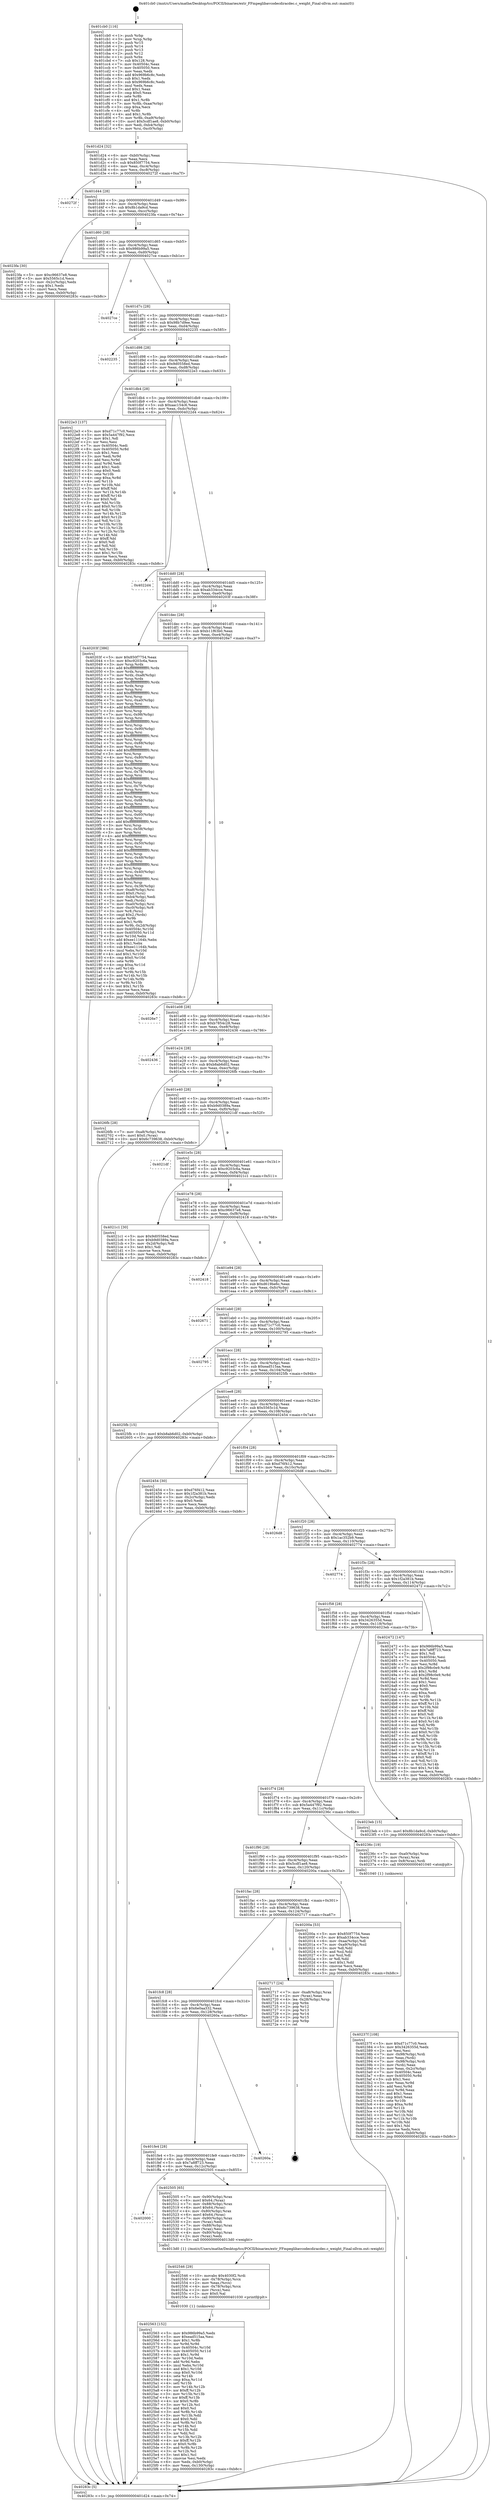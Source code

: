 digraph "0x401cb0" {
  label = "0x401cb0 (/mnt/c/Users/mathe/Desktop/tcc/POCII/binaries/extr_FFmpeglibavcodecdiracdec.c_weight_Final-ollvm.out::main(0))"
  labelloc = "t"
  node[shape=record]

  Entry [label="",width=0.3,height=0.3,shape=circle,fillcolor=black,style=filled]
  "0x401d24" [label="{
     0x401d24 [32]\l
     | [instrs]\l
     &nbsp;&nbsp;0x401d24 \<+6\>: mov -0xb0(%rbp),%eax\l
     &nbsp;&nbsp;0x401d2a \<+2\>: mov %eax,%ecx\l
     &nbsp;&nbsp;0x401d2c \<+6\>: sub $0x850f7754,%ecx\l
     &nbsp;&nbsp;0x401d32 \<+6\>: mov %eax,-0xc4(%rbp)\l
     &nbsp;&nbsp;0x401d38 \<+6\>: mov %ecx,-0xc8(%rbp)\l
     &nbsp;&nbsp;0x401d3e \<+6\>: je 000000000040272f \<main+0xa7f\>\l
  }"]
  "0x40272f" [label="{
     0x40272f\l
  }", style=dashed]
  "0x401d44" [label="{
     0x401d44 [28]\l
     | [instrs]\l
     &nbsp;&nbsp;0x401d44 \<+5\>: jmp 0000000000401d49 \<main+0x99\>\l
     &nbsp;&nbsp;0x401d49 \<+6\>: mov -0xc4(%rbp),%eax\l
     &nbsp;&nbsp;0x401d4f \<+5\>: sub $0x8b1da9cd,%eax\l
     &nbsp;&nbsp;0x401d54 \<+6\>: mov %eax,-0xcc(%rbp)\l
     &nbsp;&nbsp;0x401d5a \<+6\>: je 00000000004023fa \<main+0x74a\>\l
  }"]
  Exit [label="",width=0.3,height=0.3,shape=circle,fillcolor=black,style=filled,peripheries=2]
  "0x4023fa" [label="{
     0x4023fa [30]\l
     | [instrs]\l
     &nbsp;&nbsp;0x4023fa \<+5\>: mov $0xc96637e8,%eax\l
     &nbsp;&nbsp;0x4023ff \<+5\>: mov $0x5565c1d,%ecx\l
     &nbsp;&nbsp;0x402404 \<+3\>: mov -0x2c(%rbp),%edx\l
     &nbsp;&nbsp;0x402407 \<+3\>: cmp $0x1,%edx\l
     &nbsp;&nbsp;0x40240a \<+3\>: cmovl %ecx,%eax\l
     &nbsp;&nbsp;0x40240d \<+6\>: mov %eax,-0xb0(%rbp)\l
     &nbsp;&nbsp;0x402413 \<+5\>: jmp 000000000040283c \<main+0xb8c\>\l
  }"]
  "0x401d60" [label="{
     0x401d60 [28]\l
     | [instrs]\l
     &nbsp;&nbsp;0x401d60 \<+5\>: jmp 0000000000401d65 \<main+0xb5\>\l
     &nbsp;&nbsp;0x401d65 \<+6\>: mov -0xc4(%rbp),%eax\l
     &nbsp;&nbsp;0x401d6b \<+5\>: sub $0x986b99a5,%eax\l
     &nbsp;&nbsp;0x401d70 \<+6\>: mov %eax,-0xd0(%rbp)\l
     &nbsp;&nbsp;0x401d76 \<+6\>: je 00000000004027ce \<main+0xb1e\>\l
  }"]
  "0x402563" [label="{
     0x402563 [152]\l
     | [instrs]\l
     &nbsp;&nbsp;0x402563 \<+5\>: mov $0x986b99a5,%edx\l
     &nbsp;&nbsp;0x402568 \<+5\>: mov $0xead515aa,%esi\l
     &nbsp;&nbsp;0x40256d \<+3\>: mov $0x1,%r8b\l
     &nbsp;&nbsp;0x402570 \<+3\>: xor %r9d,%r9d\l
     &nbsp;&nbsp;0x402573 \<+8\>: mov 0x40504c,%r10d\l
     &nbsp;&nbsp;0x40257b \<+8\>: mov 0x405050,%r11d\l
     &nbsp;&nbsp;0x402583 \<+4\>: sub $0x1,%r9d\l
     &nbsp;&nbsp;0x402587 \<+3\>: mov %r10d,%ebx\l
     &nbsp;&nbsp;0x40258a \<+3\>: add %r9d,%ebx\l
     &nbsp;&nbsp;0x40258d \<+4\>: imul %ebx,%r10d\l
     &nbsp;&nbsp;0x402591 \<+4\>: and $0x1,%r10d\l
     &nbsp;&nbsp;0x402595 \<+4\>: cmp $0x0,%r10d\l
     &nbsp;&nbsp;0x402599 \<+4\>: sete %r14b\l
     &nbsp;&nbsp;0x40259d \<+4\>: cmp $0xa,%r11d\l
     &nbsp;&nbsp;0x4025a1 \<+4\>: setl %r15b\l
     &nbsp;&nbsp;0x4025a5 \<+3\>: mov %r14b,%r12b\l
     &nbsp;&nbsp;0x4025a8 \<+4\>: xor $0xff,%r12b\l
     &nbsp;&nbsp;0x4025ac \<+3\>: mov %r15b,%r13b\l
     &nbsp;&nbsp;0x4025af \<+4\>: xor $0xff,%r13b\l
     &nbsp;&nbsp;0x4025b3 \<+4\>: xor $0x0,%r8b\l
     &nbsp;&nbsp;0x4025b7 \<+3\>: mov %r12b,%cl\l
     &nbsp;&nbsp;0x4025ba \<+3\>: and $0x0,%cl\l
     &nbsp;&nbsp;0x4025bd \<+3\>: and %r8b,%r14b\l
     &nbsp;&nbsp;0x4025c0 \<+3\>: mov %r13b,%dil\l
     &nbsp;&nbsp;0x4025c3 \<+4\>: and $0x0,%dil\l
     &nbsp;&nbsp;0x4025c7 \<+3\>: and %r8b,%r15b\l
     &nbsp;&nbsp;0x4025ca \<+3\>: or %r14b,%cl\l
     &nbsp;&nbsp;0x4025cd \<+3\>: or %r15b,%dil\l
     &nbsp;&nbsp;0x4025d0 \<+3\>: xor %dil,%cl\l
     &nbsp;&nbsp;0x4025d3 \<+3\>: or %r13b,%r12b\l
     &nbsp;&nbsp;0x4025d6 \<+4\>: xor $0xff,%r12b\l
     &nbsp;&nbsp;0x4025da \<+4\>: or $0x0,%r8b\l
     &nbsp;&nbsp;0x4025de \<+3\>: and %r8b,%r12b\l
     &nbsp;&nbsp;0x4025e1 \<+3\>: or %r12b,%cl\l
     &nbsp;&nbsp;0x4025e4 \<+3\>: test $0x1,%cl\l
     &nbsp;&nbsp;0x4025e7 \<+3\>: cmovne %esi,%edx\l
     &nbsp;&nbsp;0x4025ea \<+6\>: mov %edx,-0xb0(%rbp)\l
     &nbsp;&nbsp;0x4025f0 \<+6\>: mov %eax,-0x130(%rbp)\l
     &nbsp;&nbsp;0x4025f6 \<+5\>: jmp 000000000040283c \<main+0xb8c\>\l
  }"]
  "0x4027ce" [label="{
     0x4027ce\l
  }", style=dashed]
  "0x401d7c" [label="{
     0x401d7c [28]\l
     | [instrs]\l
     &nbsp;&nbsp;0x401d7c \<+5\>: jmp 0000000000401d81 \<main+0xd1\>\l
     &nbsp;&nbsp;0x401d81 \<+6\>: mov -0xc4(%rbp),%eax\l
     &nbsp;&nbsp;0x401d87 \<+5\>: sub $0x98b7d9ee,%eax\l
     &nbsp;&nbsp;0x401d8c \<+6\>: mov %eax,-0xd4(%rbp)\l
     &nbsp;&nbsp;0x401d92 \<+6\>: je 0000000000402235 \<main+0x585\>\l
  }"]
  "0x402546" [label="{
     0x402546 [29]\l
     | [instrs]\l
     &nbsp;&nbsp;0x402546 \<+10\>: movabs $0x4030f2,%rdi\l
     &nbsp;&nbsp;0x402550 \<+4\>: mov -0x78(%rbp),%rcx\l
     &nbsp;&nbsp;0x402554 \<+2\>: mov %eax,(%rcx)\l
     &nbsp;&nbsp;0x402556 \<+4\>: mov -0x78(%rbp),%rcx\l
     &nbsp;&nbsp;0x40255a \<+2\>: mov (%rcx),%esi\l
     &nbsp;&nbsp;0x40255c \<+2\>: mov $0x0,%al\l
     &nbsp;&nbsp;0x40255e \<+5\>: call 0000000000401030 \<printf@plt\>\l
     | [calls]\l
     &nbsp;&nbsp;0x401030 \{1\} (unknown)\l
  }"]
  "0x402235" [label="{
     0x402235\l
  }", style=dashed]
  "0x401d98" [label="{
     0x401d98 [28]\l
     | [instrs]\l
     &nbsp;&nbsp;0x401d98 \<+5\>: jmp 0000000000401d9d \<main+0xed\>\l
     &nbsp;&nbsp;0x401d9d \<+6\>: mov -0xc4(%rbp),%eax\l
     &nbsp;&nbsp;0x401da3 \<+5\>: sub $0x9d0558ed,%eax\l
     &nbsp;&nbsp;0x401da8 \<+6\>: mov %eax,-0xd8(%rbp)\l
     &nbsp;&nbsp;0x401dae \<+6\>: je 00000000004022e3 \<main+0x633\>\l
  }"]
  "0x402000" [label="{
     0x402000\l
  }", style=dashed]
  "0x4022e3" [label="{
     0x4022e3 [137]\l
     | [instrs]\l
     &nbsp;&nbsp;0x4022e3 \<+5\>: mov $0xd71c77c0,%eax\l
     &nbsp;&nbsp;0x4022e8 \<+5\>: mov $0x5a447f92,%ecx\l
     &nbsp;&nbsp;0x4022ed \<+2\>: mov $0x1,%dl\l
     &nbsp;&nbsp;0x4022ef \<+2\>: xor %esi,%esi\l
     &nbsp;&nbsp;0x4022f1 \<+7\>: mov 0x40504c,%edi\l
     &nbsp;&nbsp;0x4022f8 \<+8\>: mov 0x405050,%r8d\l
     &nbsp;&nbsp;0x402300 \<+3\>: sub $0x1,%esi\l
     &nbsp;&nbsp;0x402303 \<+3\>: mov %edi,%r9d\l
     &nbsp;&nbsp;0x402306 \<+3\>: add %esi,%r9d\l
     &nbsp;&nbsp;0x402309 \<+4\>: imul %r9d,%edi\l
     &nbsp;&nbsp;0x40230d \<+3\>: and $0x1,%edi\l
     &nbsp;&nbsp;0x402310 \<+3\>: cmp $0x0,%edi\l
     &nbsp;&nbsp;0x402313 \<+4\>: sete %r10b\l
     &nbsp;&nbsp;0x402317 \<+4\>: cmp $0xa,%r8d\l
     &nbsp;&nbsp;0x40231b \<+4\>: setl %r11b\l
     &nbsp;&nbsp;0x40231f \<+3\>: mov %r10b,%bl\l
     &nbsp;&nbsp;0x402322 \<+3\>: xor $0xff,%bl\l
     &nbsp;&nbsp;0x402325 \<+3\>: mov %r11b,%r14b\l
     &nbsp;&nbsp;0x402328 \<+4\>: xor $0xff,%r14b\l
     &nbsp;&nbsp;0x40232c \<+3\>: xor $0x0,%dl\l
     &nbsp;&nbsp;0x40232f \<+3\>: mov %bl,%r15b\l
     &nbsp;&nbsp;0x402332 \<+4\>: and $0x0,%r15b\l
     &nbsp;&nbsp;0x402336 \<+3\>: and %dl,%r10b\l
     &nbsp;&nbsp;0x402339 \<+3\>: mov %r14b,%r12b\l
     &nbsp;&nbsp;0x40233c \<+4\>: and $0x0,%r12b\l
     &nbsp;&nbsp;0x402340 \<+3\>: and %dl,%r11b\l
     &nbsp;&nbsp;0x402343 \<+3\>: or %r10b,%r15b\l
     &nbsp;&nbsp;0x402346 \<+3\>: or %r11b,%r12b\l
     &nbsp;&nbsp;0x402349 \<+3\>: xor %r12b,%r15b\l
     &nbsp;&nbsp;0x40234c \<+3\>: or %r14b,%bl\l
     &nbsp;&nbsp;0x40234f \<+3\>: xor $0xff,%bl\l
     &nbsp;&nbsp;0x402352 \<+3\>: or $0x0,%dl\l
     &nbsp;&nbsp;0x402355 \<+2\>: and %dl,%bl\l
     &nbsp;&nbsp;0x402357 \<+3\>: or %bl,%r15b\l
     &nbsp;&nbsp;0x40235a \<+4\>: test $0x1,%r15b\l
     &nbsp;&nbsp;0x40235e \<+3\>: cmovne %ecx,%eax\l
     &nbsp;&nbsp;0x402361 \<+6\>: mov %eax,-0xb0(%rbp)\l
     &nbsp;&nbsp;0x402367 \<+5\>: jmp 000000000040283c \<main+0xb8c\>\l
  }"]
  "0x401db4" [label="{
     0x401db4 [28]\l
     | [instrs]\l
     &nbsp;&nbsp;0x401db4 \<+5\>: jmp 0000000000401db9 \<main+0x109\>\l
     &nbsp;&nbsp;0x401db9 \<+6\>: mov -0xc4(%rbp),%eax\l
     &nbsp;&nbsp;0x401dbf \<+5\>: sub $0xaac154c6,%eax\l
     &nbsp;&nbsp;0x401dc4 \<+6\>: mov %eax,-0xdc(%rbp)\l
     &nbsp;&nbsp;0x401dca \<+6\>: je 00000000004022d4 \<main+0x624\>\l
  }"]
  "0x402505" [label="{
     0x402505 [65]\l
     | [instrs]\l
     &nbsp;&nbsp;0x402505 \<+7\>: mov -0x90(%rbp),%rax\l
     &nbsp;&nbsp;0x40250c \<+6\>: movl $0x64,(%rax)\l
     &nbsp;&nbsp;0x402512 \<+7\>: mov -0x88(%rbp),%rax\l
     &nbsp;&nbsp;0x402519 \<+6\>: movl $0x64,(%rax)\l
     &nbsp;&nbsp;0x40251f \<+4\>: mov -0x80(%rbp),%rax\l
     &nbsp;&nbsp;0x402523 \<+6\>: movl $0x64,(%rax)\l
     &nbsp;&nbsp;0x402529 \<+7\>: mov -0x90(%rbp),%rax\l
     &nbsp;&nbsp;0x402530 \<+2\>: mov (%rax),%edi\l
     &nbsp;&nbsp;0x402532 \<+7\>: mov -0x88(%rbp),%rax\l
     &nbsp;&nbsp;0x402539 \<+2\>: mov (%rax),%esi\l
     &nbsp;&nbsp;0x40253b \<+4\>: mov -0x80(%rbp),%rax\l
     &nbsp;&nbsp;0x40253f \<+2\>: mov (%rax),%edx\l
     &nbsp;&nbsp;0x402541 \<+5\>: call 00000000004013d0 \<weight\>\l
     | [calls]\l
     &nbsp;&nbsp;0x4013d0 \{1\} (/mnt/c/Users/mathe/Desktop/tcc/POCII/binaries/extr_FFmpeglibavcodecdiracdec.c_weight_Final-ollvm.out::weight)\l
  }"]
  "0x4022d4" [label="{
     0x4022d4\l
  }", style=dashed]
  "0x401dd0" [label="{
     0x401dd0 [28]\l
     | [instrs]\l
     &nbsp;&nbsp;0x401dd0 \<+5\>: jmp 0000000000401dd5 \<main+0x125\>\l
     &nbsp;&nbsp;0x401dd5 \<+6\>: mov -0xc4(%rbp),%eax\l
     &nbsp;&nbsp;0x401ddb \<+5\>: sub $0xab334cce,%eax\l
     &nbsp;&nbsp;0x401de0 \<+6\>: mov %eax,-0xe0(%rbp)\l
     &nbsp;&nbsp;0x401de6 \<+6\>: je 000000000040203f \<main+0x38f\>\l
  }"]
  "0x401fe4" [label="{
     0x401fe4 [28]\l
     | [instrs]\l
     &nbsp;&nbsp;0x401fe4 \<+5\>: jmp 0000000000401fe9 \<main+0x339\>\l
     &nbsp;&nbsp;0x401fe9 \<+6\>: mov -0xc4(%rbp),%eax\l
     &nbsp;&nbsp;0x401fef \<+5\>: sub $0x7a8ff723,%eax\l
     &nbsp;&nbsp;0x401ff4 \<+6\>: mov %eax,-0x12c(%rbp)\l
     &nbsp;&nbsp;0x401ffa \<+6\>: je 0000000000402505 \<main+0x855\>\l
  }"]
  "0x40203f" [label="{
     0x40203f [386]\l
     | [instrs]\l
     &nbsp;&nbsp;0x40203f \<+5\>: mov $0x850f7754,%eax\l
     &nbsp;&nbsp;0x402044 \<+5\>: mov $0xc9203c6a,%ecx\l
     &nbsp;&nbsp;0x402049 \<+3\>: mov %rsp,%rdx\l
     &nbsp;&nbsp;0x40204c \<+4\>: add $0xfffffffffffffff0,%rdx\l
     &nbsp;&nbsp;0x402050 \<+3\>: mov %rdx,%rsp\l
     &nbsp;&nbsp;0x402053 \<+7\>: mov %rdx,-0xa8(%rbp)\l
     &nbsp;&nbsp;0x40205a \<+3\>: mov %rsp,%rdx\l
     &nbsp;&nbsp;0x40205d \<+4\>: add $0xfffffffffffffff0,%rdx\l
     &nbsp;&nbsp;0x402061 \<+3\>: mov %rdx,%rsp\l
     &nbsp;&nbsp;0x402064 \<+3\>: mov %rsp,%rsi\l
     &nbsp;&nbsp;0x402067 \<+4\>: add $0xfffffffffffffff0,%rsi\l
     &nbsp;&nbsp;0x40206b \<+3\>: mov %rsi,%rsp\l
     &nbsp;&nbsp;0x40206e \<+7\>: mov %rsi,-0xa0(%rbp)\l
     &nbsp;&nbsp;0x402075 \<+3\>: mov %rsp,%rsi\l
     &nbsp;&nbsp;0x402078 \<+4\>: add $0xfffffffffffffff0,%rsi\l
     &nbsp;&nbsp;0x40207c \<+3\>: mov %rsi,%rsp\l
     &nbsp;&nbsp;0x40207f \<+7\>: mov %rsi,-0x98(%rbp)\l
     &nbsp;&nbsp;0x402086 \<+3\>: mov %rsp,%rsi\l
     &nbsp;&nbsp;0x402089 \<+4\>: add $0xfffffffffffffff0,%rsi\l
     &nbsp;&nbsp;0x40208d \<+3\>: mov %rsi,%rsp\l
     &nbsp;&nbsp;0x402090 \<+7\>: mov %rsi,-0x90(%rbp)\l
     &nbsp;&nbsp;0x402097 \<+3\>: mov %rsp,%rsi\l
     &nbsp;&nbsp;0x40209a \<+4\>: add $0xfffffffffffffff0,%rsi\l
     &nbsp;&nbsp;0x40209e \<+3\>: mov %rsi,%rsp\l
     &nbsp;&nbsp;0x4020a1 \<+7\>: mov %rsi,-0x88(%rbp)\l
     &nbsp;&nbsp;0x4020a8 \<+3\>: mov %rsp,%rsi\l
     &nbsp;&nbsp;0x4020ab \<+4\>: add $0xfffffffffffffff0,%rsi\l
     &nbsp;&nbsp;0x4020af \<+3\>: mov %rsi,%rsp\l
     &nbsp;&nbsp;0x4020b2 \<+4\>: mov %rsi,-0x80(%rbp)\l
     &nbsp;&nbsp;0x4020b6 \<+3\>: mov %rsp,%rsi\l
     &nbsp;&nbsp;0x4020b9 \<+4\>: add $0xfffffffffffffff0,%rsi\l
     &nbsp;&nbsp;0x4020bd \<+3\>: mov %rsi,%rsp\l
     &nbsp;&nbsp;0x4020c0 \<+4\>: mov %rsi,-0x78(%rbp)\l
     &nbsp;&nbsp;0x4020c4 \<+3\>: mov %rsp,%rsi\l
     &nbsp;&nbsp;0x4020c7 \<+4\>: add $0xfffffffffffffff0,%rsi\l
     &nbsp;&nbsp;0x4020cb \<+3\>: mov %rsi,%rsp\l
     &nbsp;&nbsp;0x4020ce \<+4\>: mov %rsi,-0x70(%rbp)\l
     &nbsp;&nbsp;0x4020d2 \<+3\>: mov %rsp,%rsi\l
     &nbsp;&nbsp;0x4020d5 \<+4\>: add $0xfffffffffffffff0,%rsi\l
     &nbsp;&nbsp;0x4020d9 \<+3\>: mov %rsi,%rsp\l
     &nbsp;&nbsp;0x4020dc \<+4\>: mov %rsi,-0x68(%rbp)\l
     &nbsp;&nbsp;0x4020e0 \<+3\>: mov %rsp,%rsi\l
     &nbsp;&nbsp;0x4020e3 \<+4\>: add $0xfffffffffffffff0,%rsi\l
     &nbsp;&nbsp;0x4020e7 \<+3\>: mov %rsi,%rsp\l
     &nbsp;&nbsp;0x4020ea \<+4\>: mov %rsi,-0x60(%rbp)\l
     &nbsp;&nbsp;0x4020ee \<+3\>: mov %rsp,%rsi\l
     &nbsp;&nbsp;0x4020f1 \<+4\>: add $0xfffffffffffffff0,%rsi\l
     &nbsp;&nbsp;0x4020f5 \<+3\>: mov %rsi,%rsp\l
     &nbsp;&nbsp;0x4020f8 \<+4\>: mov %rsi,-0x58(%rbp)\l
     &nbsp;&nbsp;0x4020fc \<+3\>: mov %rsp,%rsi\l
     &nbsp;&nbsp;0x4020ff \<+4\>: add $0xfffffffffffffff0,%rsi\l
     &nbsp;&nbsp;0x402103 \<+3\>: mov %rsi,%rsp\l
     &nbsp;&nbsp;0x402106 \<+4\>: mov %rsi,-0x50(%rbp)\l
     &nbsp;&nbsp;0x40210a \<+3\>: mov %rsp,%rsi\l
     &nbsp;&nbsp;0x40210d \<+4\>: add $0xfffffffffffffff0,%rsi\l
     &nbsp;&nbsp;0x402111 \<+3\>: mov %rsi,%rsp\l
     &nbsp;&nbsp;0x402114 \<+4\>: mov %rsi,-0x48(%rbp)\l
     &nbsp;&nbsp;0x402118 \<+3\>: mov %rsp,%rsi\l
     &nbsp;&nbsp;0x40211b \<+4\>: add $0xfffffffffffffff0,%rsi\l
     &nbsp;&nbsp;0x40211f \<+3\>: mov %rsi,%rsp\l
     &nbsp;&nbsp;0x402122 \<+4\>: mov %rsi,-0x40(%rbp)\l
     &nbsp;&nbsp;0x402126 \<+3\>: mov %rsp,%rsi\l
     &nbsp;&nbsp;0x402129 \<+4\>: add $0xfffffffffffffff0,%rsi\l
     &nbsp;&nbsp;0x40212d \<+3\>: mov %rsi,%rsp\l
     &nbsp;&nbsp;0x402130 \<+4\>: mov %rsi,-0x38(%rbp)\l
     &nbsp;&nbsp;0x402134 \<+7\>: mov -0xa8(%rbp),%rsi\l
     &nbsp;&nbsp;0x40213b \<+6\>: movl $0x0,(%rsi)\l
     &nbsp;&nbsp;0x402141 \<+6\>: mov -0xb4(%rbp),%edi\l
     &nbsp;&nbsp;0x402147 \<+2\>: mov %edi,(%rdx)\l
     &nbsp;&nbsp;0x402149 \<+7\>: mov -0xa0(%rbp),%rsi\l
     &nbsp;&nbsp;0x402150 \<+7\>: mov -0xc0(%rbp),%r8\l
     &nbsp;&nbsp;0x402157 \<+3\>: mov %r8,(%rsi)\l
     &nbsp;&nbsp;0x40215a \<+3\>: cmpl $0x2,(%rdx)\l
     &nbsp;&nbsp;0x40215d \<+4\>: setne %r9b\l
     &nbsp;&nbsp;0x402161 \<+4\>: and $0x1,%r9b\l
     &nbsp;&nbsp;0x402165 \<+4\>: mov %r9b,-0x2d(%rbp)\l
     &nbsp;&nbsp;0x402169 \<+8\>: mov 0x40504c,%r10d\l
     &nbsp;&nbsp;0x402171 \<+8\>: mov 0x405050,%r11d\l
     &nbsp;&nbsp;0x402179 \<+3\>: mov %r10d,%ebx\l
     &nbsp;&nbsp;0x40217c \<+6\>: add $0xee11164b,%ebx\l
     &nbsp;&nbsp;0x402182 \<+3\>: sub $0x1,%ebx\l
     &nbsp;&nbsp;0x402185 \<+6\>: sub $0xee11164b,%ebx\l
     &nbsp;&nbsp;0x40218b \<+4\>: imul %ebx,%r10d\l
     &nbsp;&nbsp;0x40218f \<+4\>: and $0x1,%r10d\l
     &nbsp;&nbsp;0x402193 \<+4\>: cmp $0x0,%r10d\l
     &nbsp;&nbsp;0x402197 \<+4\>: sete %r9b\l
     &nbsp;&nbsp;0x40219b \<+4\>: cmp $0xa,%r11d\l
     &nbsp;&nbsp;0x40219f \<+4\>: setl %r14b\l
     &nbsp;&nbsp;0x4021a3 \<+3\>: mov %r9b,%r15b\l
     &nbsp;&nbsp;0x4021a6 \<+3\>: and %r14b,%r15b\l
     &nbsp;&nbsp;0x4021a9 \<+3\>: xor %r14b,%r9b\l
     &nbsp;&nbsp;0x4021ac \<+3\>: or %r9b,%r15b\l
     &nbsp;&nbsp;0x4021af \<+4\>: test $0x1,%r15b\l
     &nbsp;&nbsp;0x4021b3 \<+3\>: cmovne %ecx,%eax\l
     &nbsp;&nbsp;0x4021b6 \<+6\>: mov %eax,-0xb0(%rbp)\l
     &nbsp;&nbsp;0x4021bc \<+5\>: jmp 000000000040283c \<main+0xb8c\>\l
  }"]
  "0x401dec" [label="{
     0x401dec [28]\l
     | [instrs]\l
     &nbsp;&nbsp;0x401dec \<+5\>: jmp 0000000000401df1 \<main+0x141\>\l
     &nbsp;&nbsp;0x401df1 \<+6\>: mov -0xc4(%rbp),%eax\l
     &nbsp;&nbsp;0x401df7 \<+5\>: sub $0xb11f63b0,%eax\l
     &nbsp;&nbsp;0x401dfc \<+6\>: mov %eax,-0xe4(%rbp)\l
     &nbsp;&nbsp;0x401e02 \<+6\>: je 00000000004026e7 \<main+0xa37\>\l
  }"]
  "0x40260a" [label="{
     0x40260a\l
  }", style=dashed]
  "0x4026e7" [label="{
     0x4026e7\l
  }", style=dashed]
  "0x401e08" [label="{
     0x401e08 [28]\l
     | [instrs]\l
     &nbsp;&nbsp;0x401e08 \<+5\>: jmp 0000000000401e0d \<main+0x15d\>\l
     &nbsp;&nbsp;0x401e0d \<+6\>: mov -0xc4(%rbp),%eax\l
     &nbsp;&nbsp;0x401e13 \<+5\>: sub $0xb7854c28,%eax\l
     &nbsp;&nbsp;0x401e18 \<+6\>: mov %eax,-0xe8(%rbp)\l
     &nbsp;&nbsp;0x401e1e \<+6\>: je 0000000000402436 \<main+0x786\>\l
  }"]
  "0x401fc8" [label="{
     0x401fc8 [28]\l
     | [instrs]\l
     &nbsp;&nbsp;0x401fc8 \<+5\>: jmp 0000000000401fcd \<main+0x31d\>\l
     &nbsp;&nbsp;0x401fcd \<+6\>: mov -0xc4(%rbp),%eax\l
     &nbsp;&nbsp;0x401fd3 \<+5\>: sub $0x6e0aa332,%eax\l
     &nbsp;&nbsp;0x401fd8 \<+6\>: mov %eax,-0x128(%rbp)\l
     &nbsp;&nbsp;0x401fde \<+6\>: je 000000000040260a \<main+0x95a\>\l
  }"]
  "0x402436" [label="{
     0x402436\l
  }", style=dashed]
  "0x401e24" [label="{
     0x401e24 [28]\l
     | [instrs]\l
     &nbsp;&nbsp;0x401e24 \<+5\>: jmp 0000000000401e29 \<main+0x179\>\l
     &nbsp;&nbsp;0x401e29 \<+6\>: mov -0xc4(%rbp),%eax\l
     &nbsp;&nbsp;0x401e2f \<+5\>: sub $0xb8ab6d02,%eax\l
     &nbsp;&nbsp;0x401e34 \<+6\>: mov %eax,-0xec(%rbp)\l
     &nbsp;&nbsp;0x401e3a \<+6\>: je 00000000004026fb \<main+0xa4b\>\l
  }"]
  "0x402717" [label="{
     0x402717 [24]\l
     | [instrs]\l
     &nbsp;&nbsp;0x402717 \<+7\>: mov -0xa8(%rbp),%rax\l
     &nbsp;&nbsp;0x40271e \<+2\>: mov (%rax),%eax\l
     &nbsp;&nbsp;0x402720 \<+4\>: lea -0x28(%rbp),%rsp\l
     &nbsp;&nbsp;0x402724 \<+1\>: pop %rbx\l
     &nbsp;&nbsp;0x402725 \<+2\>: pop %r12\l
     &nbsp;&nbsp;0x402727 \<+2\>: pop %r13\l
     &nbsp;&nbsp;0x402729 \<+2\>: pop %r14\l
     &nbsp;&nbsp;0x40272b \<+2\>: pop %r15\l
     &nbsp;&nbsp;0x40272d \<+1\>: pop %rbp\l
     &nbsp;&nbsp;0x40272e \<+1\>: ret\l
  }"]
  "0x4026fb" [label="{
     0x4026fb [28]\l
     | [instrs]\l
     &nbsp;&nbsp;0x4026fb \<+7\>: mov -0xa8(%rbp),%rax\l
     &nbsp;&nbsp;0x402702 \<+6\>: movl $0x0,(%rax)\l
     &nbsp;&nbsp;0x402708 \<+10\>: movl $0x6c739638,-0xb0(%rbp)\l
     &nbsp;&nbsp;0x402712 \<+5\>: jmp 000000000040283c \<main+0xb8c\>\l
  }"]
  "0x401e40" [label="{
     0x401e40 [28]\l
     | [instrs]\l
     &nbsp;&nbsp;0x401e40 \<+5\>: jmp 0000000000401e45 \<main+0x195\>\l
     &nbsp;&nbsp;0x401e45 \<+6\>: mov -0xc4(%rbp),%eax\l
     &nbsp;&nbsp;0x401e4b \<+5\>: sub $0xb9d0389a,%eax\l
     &nbsp;&nbsp;0x401e50 \<+6\>: mov %eax,-0xf0(%rbp)\l
     &nbsp;&nbsp;0x401e56 \<+6\>: je 00000000004021df \<main+0x52f\>\l
  }"]
  "0x40237f" [label="{
     0x40237f [108]\l
     | [instrs]\l
     &nbsp;&nbsp;0x40237f \<+5\>: mov $0xd71c77c0,%ecx\l
     &nbsp;&nbsp;0x402384 \<+5\>: mov $0x3426355d,%edx\l
     &nbsp;&nbsp;0x402389 \<+2\>: xor %esi,%esi\l
     &nbsp;&nbsp;0x40238b \<+7\>: mov -0x98(%rbp),%rdi\l
     &nbsp;&nbsp;0x402392 \<+2\>: mov %eax,(%rdi)\l
     &nbsp;&nbsp;0x402394 \<+7\>: mov -0x98(%rbp),%rdi\l
     &nbsp;&nbsp;0x40239b \<+2\>: mov (%rdi),%eax\l
     &nbsp;&nbsp;0x40239d \<+3\>: mov %eax,-0x2c(%rbp)\l
     &nbsp;&nbsp;0x4023a0 \<+7\>: mov 0x40504c,%eax\l
     &nbsp;&nbsp;0x4023a7 \<+8\>: mov 0x405050,%r8d\l
     &nbsp;&nbsp;0x4023af \<+3\>: sub $0x1,%esi\l
     &nbsp;&nbsp;0x4023b2 \<+3\>: mov %eax,%r9d\l
     &nbsp;&nbsp;0x4023b5 \<+3\>: add %esi,%r9d\l
     &nbsp;&nbsp;0x4023b8 \<+4\>: imul %r9d,%eax\l
     &nbsp;&nbsp;0x4023bc \<+3\>: and $0x1,%eax\l
     &nbsp;&nbsp;0x4023bf \<+3\>: cmp $0x0,%eax\l
     &nbsp;&nbsp;0x4023c2 \<+4\>: sete %r10b\l
     &nbsp;&nbsp;0x4023c6 \<+4\>: cmp $0xa,%r8d\l
     &nbsp;&nbsp;0x4023ca \<+4\>: setl %r11b\l
     &nbsp;&nbsp;0x4023ce \<+3\>: mov %r10b,%bl\l
     &nbsp;&nbsp;0x4023d1 \<+3\>: and %r11b,%bl\l
     &nbsp;&nbsp;0x4023d4 \<+3\>: xor %r11b,%r10b\l
     &nbsp;&nbsp;0x4023d7 \<+3\>: or %r10b,%bl\l
     &nbsp;&nbsp;0x4023da \<+3\>: test $0x1,%bl\l
     &nbsp;&nbsp;0x4023dd \<+3\>: cmovne %edx,%ecx\l
     &nbsp;&nbsp;0x4023e0 \<+6\>: mov %ecx,-0xb0(%rbp)\l
     &nbsp;&nbsp;0x4023e6 \<+5\>: jmp 000000000040283c \<main+0xb8c\>\l
  }"]
  "0x4021df" [label="{
     0x4021df\l
  }", style=dashed]
  "0x401e5c" [label="{
     0x401e5c [28]\l
     | [instrs]\l
     &nbsp;&nbsp;0x401e5c \<+5\>: jmp 0000000000401e61 \<main+0x1b1\>\l
     &nbsp;&nbsp;0x401e61 \<+6\>: mov -0xc4(%rbp),%eax\l
     &nbsp;&nbsp;0x401e67 \<+5\>: sub $0xc9203c6a,%eax\l
     &nbsp;&nbsp;0x401e6c \<+6\>: mov %eax,-0xf4(%rbp)\l
     &nbsp;&nbsp;0x401e72 \<+6\>: je 00000000004021c1 \<main+0x511\>\l
  }"]
  "0x401cb0" [label="{
     0x401cb0 [116]\l
     | [instrs]\l
     &nbsp;&nbsp;0x401cb0 \<+1\>: push %rbp\l
     &nbsp;&nbsp;0x401cb1 \<+3\>: mov %rsp,%rbp\l
     &nbsp;&nbsp;0x401cb4 \<+2\>: push %r15\l
     &nbsp;&nbsp;0x401cb6 \<+2\>: push %r14\l
     &nbsp;&nbsp;0x401cb8 \<+2\>: push %r13\l
     &nbsp;&nbsp;0x401cba \<+2\>: push %r12\l
     &nbsp;&nbsp;0x401cbc \<+1\>: push %rbx\l
     &nbsp;&nbsp;0x401cbd \<+7\>: sub $0x128,%rsp\l
     &nbsp;&nbsp;0x401cc4 \<+7\>: mov 0x40504c,%eax\l
     &nbsp;&nbsp;0x401ccb \<+7\>: mov 0x405050,%ecx\l
     &nbsp;&nbsp;0x401cd2 \<+2\>: mov %eax,%edx\l
     &nbsp;&nbsp;0x401cd4 \<+6\>: add $0x969b6c8c,%edx\l
     &nbsp;&nbsp;0x401cda \<+3\>: sub $0x1,%edx\l
     &nbsp;&nbsp;0x401cdd \<+6\>: sub $0x969b6c8c,%edx\l
     &nbsp;&nbsp;0x401ce3 \<+3\>: imul %edx,%eax\l
     &nbsp;&nbsp;0x401ce6 \<+3\>: and $0x1,%eax\l
     &nbsp;&nbsp;0x401ce9 \<+3\>: cmp $0x0,%eax\l
     &nbsp;&nbsp;0x401cec \<+4\>: sete %r8b\l
     &nbsp;&nbsp;0x401cf0 \<+4\>: and $0x1,%r8b\l
     &nbsp;&nbsp;0x401cf4 \<+7\>: mov %r8b,-0xaa(%rbp)\l
     &nbsp;&nbsp;0x401cfb \<+3\>: cmp $0xa,%ecx\l
     &nbsp;&nbsp;0x401cfe \<+4\>: setl %r8b\l
     &nbsp;&nbsp;0x401d02 \<+4\>: and $0x1,%r8b\l
     &nbsp;&nbsp;0x401d06 \<+7\>: mov %r8b,-0xa9(%rbp)\l
     &nbsp;&nbsp;0x401d0d \<+10\>: movl $0x5cdf1ae8,-0xb0(%rbp)\l
     &nbsp;&nbsp;0x401d17 \<+6\>: mov %edi,-0xb4(%rbp)\l
     &nbsp;&nbsp;0x401d1d \<+7\>: mov %rsi,-0xc0(%rbp)\l
  }"]
  "0x4021c1" [label="{
     0x4021c1 [30]\l
     | [instrs]\l
     &nbsp;&nbsp;0x4021c1 \<+5\>: mov $0x9d0558ed,%eax\l
     &nbsp;&nbsp;0x4021c6 \<+5\>: mov $0xb9d0389a,%ecx\l
     &nbsp;&nbsp;0x4021cb \<+3\>: mov -0x2d(%rbp),%dl\l
     &nbsp;&nbsp;0x4021ce \<+3\>: test $0x1,%dl\l
     &nbsp;&nbsp;0x4021d1 \<+3\>: cmovne %ecx,%eax\l
     &nbsp;&nbsp;0x4021d4 \<+6\>: mov %eax,-0xb0(%rbp)\l
     &nbsp;&nbsp;0x4021da \<+5\>: jmp 000000000040283c \<main+0xb8c\>\l
  }"]
  "0x401e78" [label="{
     0x401e78 [28]\l
     | [instrs]\l
     &nbsp;&nbsp;0x401e78 \<+5\>: jmp 0000000000401e7d \<main+0x1cd\>\l
     &nbsp;&nbsp;0x401e7d \<+6\>: mov -0xc4(%rbp),%eax\l
     &nbsp;&nbsp;0x401e83 \<+5\>: sub $0xc96637e8,%eax\l
     &nbsp;&nbsp;0x401e88 \<+6\>: mov %eax,-0xf8(%rbp)\l
     &nbsp;&nbsp;0x401e8e \<+6\>: je 0000000000402418 \<main+0x768\>\l
  }"]
  "0x40283c" [label="{
     0x40283c [5]\l
     | [instrs]\l
     &nbsp;&nbsp;0x40283c \<+5\>: jmp 0000000000401d24 \<main+0x74\>\l
  }"]
  "0x402418" [label="{
     0x402418\l
  }", style=dashed]
  "0x401e94" [label="{
     0x401e94 [28]\l
     | [instrs]\l
     &nbsp;&nbsp;0x401e94 \<+5\>: jmp 0000000000401e99 \<main+0x1e9\>\l
     &nbsp;&nbsp;0x401e99 \<+6\>: mov -0xc4(%rbp),%eax\l
     &nbsp;&nbsp;0x401e9f \<+5\>: sub $0xd619be6c,%eax\l
     &nbsp;&nbsp;0x401ea4 \<+6\>: mov %eax,-0xfc(%rbp)\l
     &nbsp;&nbsp;0x401eaa \<+6\>: je 0000000000402671 \<main+0x9c1\>\l
  }"]
  "0x401fac" [label="{
     0x401fac [28]\l
     | [instrs]\l
     &nbsp;&nbsp;0x401fac \<+5\>: jmp 0000000000401fb1 \<main+0x301\>\l
     &nbsp;&nbsp;0x401fb1 \<+6\>: mov -0xc4(%rbp),%eax\l
     &nbsp;&nbsp;0x401fb7 \<+5\>: sub $0x6c739638,%eax\l
     &nbsp;&nbsp;0x401fbc \<+6\>: mov %eax,-0x124(%rbp)\l
     &nbsp;&nbsp;0x401fc2 \<+6\>: je 0000000000402717 \<main+0xa67\>\l
  }"]
  "0x402671" [label="{
     0x402671\l
  }", style=dashed]
  "0x401eb0" [label="{
     0x401eb0 [28]\l
     | [instrs]\l
     &nbsp;&nbsp;0x401eb0 \<+5\>: jmp 0000000000401eb5 \<main+0x205\>\l
     &nbsp;&nbsp;0x401eb5 \<+6\>: mov -0xc4(%rbp),%eax\l
     &nbsp;&nbsp;0x401ebb \<+5\>: sub $0xd71c77c0,%eax\l
     &nbsp;&nbsp;0x401ec0 \<+6\>: mov %eax,-0x100(%rbp)\l
     &nbsp;&nbsp;0x401ec6 \<+6\>: je 0000000000402795 \<main+0xae5\>\l
  }"]
  "0x40200a" [label="{
     0x40200a [53]\l
     | [instrs]\l
     &nbsp;&nbsp;0x40200a \<+5\>: mov $0x850f7754,%eax\l
     &nbsp;&nbsp;0x40200f \<+5\>: mov $0xab334cce,%ecx\l
     &nbsp;&nbsp;0x402014 \<+6\>: mov -0xaa(%rbp),%dl\l
     &nbsp;&nbsp;0x40201a \<+7\>: mov -0xa9(%rbp),%sil\l
     &nbsp;&nbsp;0x402021 \<+3\>: mov %dl,%dil\l
     &nbsp;&nbsp;0x402024 \<+3\>: and %sil,%dil\l
     &nbsp;&nbsp;0x402027 \<+3\>: xor %sil,%dl\l
     &nbsp;&nbsp;0x40202a \<+3\>: or %dl,%dil\l
     &nbsp;&nbsp;0x40202d \<+4\>: test $0x1,%dil\l
     &nbsp;&nbsp;0x402031 \<+3\>: cmovne %ecx,%eax\l
     &nbsp;&nbsp;0x402034 \<+6\>: mov %eax,-0xb0(%rbp)\l
     &nbsp;&nbsp;0x40203a \<+5\>: jmp 000000000040283c \<main+0xb8c\>\l
  }"]
  "0x402795" [label="{
     0x402795\l
  }", style=dashed]
  "0x401ecc" [label="{
     0x401ecc [28]\l
     | [instrs]\l
     &nbsp;&nbsp;0x401ecc \<+5\>: jmp 0000000000401ed1 \<main+0x221\>\l
     &nbsp;&nbsp;0x401ed1 \<+6\>: mov -0xc4(%rbp),%eax\l
     &nbsp;&nbsp;0x401ed7 \<+5\>: sub $0xead515aa,%eax\l
     &nbsp;&nbsp;0x401edc \<+6\>: mov %eax,-0x104(%rbp)\l
     &nbsp;&nbsp;0x401ee2 \<+6\>: je 00000000004025fb \<main+0x94b\>\l
  }"]
  "0x401f90" [label="{
     0x401f90 [28]\l
     | [instrs]\l
     &nbsp;&nbsp;0x401f90 \<+5\>: jmp 0000000000401f95 \<main+0x2e5\>\l
     &nbsp;&nbsp;0x401f95 \<+6\>: mov -0xc4(%rbp),%eax\l
     &nbsp;&nbsp;0x401f9b \<+5\>: sub $0x5cdf1ae8,%eax\l
     &nbsp;&nbsp;0x401fa0 \<+6\>: mov %eax,-0x120(%rbp)\l
     &nbsp;&nbsp;0x401fa6 \<+6\>: je 000000000040200a \<main+0x35a\>\l
  }"]
  "0x4025fb" [label="{
     0x4025fb [15]\l
     | [instrs]\l
     &nbsp;&nbsp;0x4025fb \<+10\>: movl $0xb8ab6d02,-0xb0(%rbp)\l
     &nbsp;&nbsp;0x402605 \<+5\>: jmp 000000000040283c \<main+0xb8c\>\l
  }"]
  "0x401ee8" [label="{
     0x401ee8 [28]\l
     | [instrs]\l
     &nbsp;&nbsp;0x401ee8 \<+5\>: jmp 0000000000401eed \<main+0x23d\>\l
     &nbsp;&nbsp;0x401eed \<+6\>: mov -0xc4(%rbp),%eax\l
     &nbsp;&nbsp;0x401ef3 \<+5\>: sub $0x5565c1d,%eax\l
     &nbsp;&nbsp;0x401ef8 \<+6\>: mov %eax,-0x108(%rbp)\l
     &nbsp;&nbsp;0x401efe \<+6\>: je 0000000000402454 \<main+0x7a4\>\l
  }"]
  "0x40236c" [label="{
     0x40236c [19]\l
     | [instrs]\l
     &nbsp;&nbsp;0x40236c \<+7\>: mov -0xa0(%rbp),%rax\l
     &nbsp;&nbsp;0x402373 \<+3\>: mov (%rax),%rax\l
     &nbsp;&nbsp;0x402376 \<+4\>: mov 0x8(%rax),%rdi\l
     &nbsp;&nbsp;0x40237a \<+5\>: call 0000000000401040 \<atoi@plt\>\l
     | [calls]\l
     &nbsp;&nbsp;0x401040 \{1\} (unknown)\l
  }"]
  "0x402454" [label="{
     0x402454 [30]\l
     | [instrs]\l
     &nbsp;&nbsp;0x402454 \<+5\>: mov $0xd76f412,%eax\l
     &nbsp;&nbsp;0x402459 \<+5\>: mov $0x1f2a381b,%ecx\l
     &nbsp;&nbsp;0x40245e \<+3\>: mov -0x2c(%rbp),%edx\l
     &nbsp;&nbsp;0x402461 \<+3\>: cmp $0x0,%edx\l
     &nbsp;&nbsp;0x402464 \<+3\>: cmove %ecx,%eax\l
     &nbsp;&nbsp;0x402467 \<+6\>: mov %eax,-0xb0(%rbp)\l
     &nbsp;&nbsp;0x40246d \<+5\>: jmp 000000000040283c \<main+0xb8c\>\l
  }"]
  "0x401f04" [label="{
     0x401f04 [28]\l
     | [instrs]\l
     &nbsp;&nbsp;0x401f04 \<+5\>: jmp 0000000000401f09 \<main+0x259\>\l
     &nbsp;&nbsp;0x401f09 \<+6\>: mov -0xc4(%rbp),%eax\l
     &nbsp;&nbsp;0x401f0f \<+5\>: sub $0xd76f412,%eax\l
     &nbsp;&nbsp;0x401f14 \<+6\>: mov %eax,-0x10c(%rbp)\l
     &nbsp;&nbsp;0x401f1a \<+6\>: je 00000000004026d8 \<main+0xa28\>\l
  }"]
  "0x401f74" [label="{
     0x401f74 [28]\l
     | [instrs]\l
     &nbsp;&nbsp;0x401f74 \<+5\>: jmp 0000000000401f79 \<main+0x2c9\>\l
     &nbsp;&nbsp;0x401f79 \<+6\>: mov -0xc4(%rbp),%eax\l
     &nbsp;&nbsp;0x401f7f \<+5\>: sub $0x5a447f92,%eax\l
     &nbsp;&nbsp;0x401f84 \<+6\>: mov %eax,-0x11c(%rbp)\l
     &nbsp;&nbsp;0x401f8a \<+6\>: je 000000000040236c \<main+0x6bc\>\l
  }"]
  "0x4026d8" [label="{
     0x4026d8\l
  }", style=dashed]
  "0x401f20" [label="{
     0x401f20 [28]\l
     | [instrs]\l
     &nbsp;&nbsp;0x401f20 \<+5\>: jmp 0000000000401f25 \<main+0x275\>\l
     &nbsp;&nbsp;0x401f25 \<+6\>: mov -0xc4(%rbp),%eax\l
     &nbsp;&nbsp;0x401f2b \<+5\>: sub $0x1ac352b9,%eax\l
     &nbsp;&nbsp;0x401f30 \<+6\>: mov %eax,-0x110(%rbp)\l
     &nbsp;&nbsp;0x401f36 \<+6\>: je 0000000000402774 \<main+0xac4\>\l
  }"]
  "0x4023eb" [label="{
     0x4023eb [15]\l
     | [instrs]\l
     &nbsp;&nbsp;0x4023eb \<+10\>: movl $0x8b1da9cd,-0xb0(%rbp)\l
     &nbsp;&nbsp;0x4023f5 \<+5\>: jmp 000000000040283c \<main+0xb8c\>\l
  }"]
  "0x402774" [label="{
     0x402774\l
  }", style=dashed]
  "0x401f3c" [label="{
     0x401f3c [28]\l
     | [instrs]\l
     &nbsp;&nbsp;0x401f3c \<+5\>: jmp 0000000000401f41 \<main+0x291\>\l
     &nbsp;&nbsp;0x401f41 \<+6\>: mov -0xc4(%rbp),%eax\l
     &nbsp;&nbsp;0x401f47 \<+5\>: sub $0x1f2a381b,%eax\l
     &nbsp;&nbsp;0x401f4c \<+6\>: mov %eax,-0x114(%rbp)\l
     &nbsp;&nbsp;0x401f52 \<+6\>: je 0000000000402472 \<main+0x7c2\>\l
  }"]
  "0x401f58" [label="{
     0x401f58 [28]\l
     | [instrs]\l
     &nbsp;&nbsp;0x401f58 \<+5\>: jmp 0000000000401f5d \<main+0x2ad\>\l
     &nbsp;&nbsp;0x401f5d \<+6\>: mov -0xc4(%rbp),%eax\l
     &nbsp;&nbsp;0x401f63 \<+5\>: sub $0x3426355d,%eax\l
     &nbsp;&nbsp;0x401f68 \<+6\>: mov %eax,-0x118(%rbp)\l
     &nbsp;&nbsp;0x401f6e \<+6\>: je 00000000004023eb \<main+0x73b\>\l
  }"]
  "0x402472" [label="{
     0x402472 [147]\l
     | [instrs]\l
     &nbsp;&nbsp;0x402472 \<+5\>: mov $0x986b99a5,%eax\l
     &nbsp;&nbsp;0x402477 \<+5\>: mov $0x7a8ff723,%ecx\l
     &nbsp;&nbsp;0x40247c \<+2\>: mov $0x1,%dl\l
     &nbsp;&nbsp;0x40247e \<+7\>: mov 0x40504c,%esi\l
     &nbsp;&nbsp;0x402485 \<+7\>: mov 0x405050,%edi\l
     &nbsp;&nbsp;0x40248c \<+3\>: mov %esi,%r8d\l
     &nbsp;&nbsp;0x40248f \<+7\>: sub $0x2f98c0e9,%r8d\l
     &nbsp;&nbsp;0x402496 \<+4\>: sub $0x1,%r8d\l
     &nbsp;&nbsp;0x40249a \<+7\>: add $0x2f98c0e9,%r8d\l
     &nbsp;&nbsp;0x4024a1 \<+4\>: imul %r8d,%esi\l
     &nbsp;&nbsp;0x4024a5 \<+3\>: and $0x1,%esi\l
     &nbsp;&nbsp;0x4024a8 \<+3\>: cmp $0x0,%esi\l
     &nbsp;&nbsp;0x4024ab \<+4\>: sete %r9b\l
     &nbsp;&nbsp;0x4024af \<+3\>: cmp $0xa,%edi\l
     &nbsp;&nbsp;0x4024b2 \<+4\>: setl %r10b\l
     &nbsp;&nbsp;0x4024b6 \<+3\>: mov %r9b,%r11b\l
     &nbsp;&nbsp;0x4024b9 \<+4\>: xor $0xff,%r11b\l
     &nbsp;&nbsp;0x4024bd \<+3\>: mov %r10b,%bl\l
     &nbsp;&nbsp;0x4024c0 \<+3\>: xor $0xff,%bl\l
     &nbsp;&nbsp;0x4024c3 \<+3\>: xor $0x0,%dl\l
     &nbsp;&nbsp;0x4024c6 \<+3\>: mov %r11b,%r14b\l
     &nbsp;&nbsp;0x4024c9 \<+4\>: and $0x0,%r14b\l
     &nbsp;&nbsp;0x4024cd \<+3\>: and %dl,%r9b\l
     &nbsp;&nbsp;0x4024d0 \<+3\>: mov %bl,%r15b\l
     &nbsp;&nbsp;0x4024d3 \<+4\>: and $0x0,%r15b\l
     &nbsp;&nbsp;0x4024d7 \<+3\>: and %dl,%r10b\l
     &nbsp;&nbsp;0x4024da \<+3\>: or %r9b,%r14b\l
     &nbsp;&nbsp;0x4024dd \<+3\>: or %r10b,%r15b\l
     &nbsp;&nbsp;0x4024e0 \<+3\>: xor %r15b,%r14b\l
     &nbsp;&nbsp;0x4024e3 \<+3\>: or %bl,%r11b\l
     &nbsp;&nbsp;0x4024e6 \<+4\>: xor $0xff,%r11b\l
     &nbsp;&nbsp;0x4024ea \<+3\>: or $0x0,%dl\l
     &nbsp;&nbsp;0x4024ed \<+3\>: and %dl,%r11b\l
     &nbsp;&nbsp;0x4024f0 \<+3\>: or %r11b,%r14b\l
     &nbsp;&nbsp;0x4024f3 \<+4\>: test $0x1,%r14b\l
     &nbsp;&nbsp;0x4024f7 \<+3\>: cmovne %ecx,%eax\l
     &nbsp;&nbsp;0x4024fa \<+6\>: mov %eax,-0xb0(%rbp)\l
     &nbsp;&nbsp;0x402500 \<+5\>: jmp 000000000040283c \<main+0xb8c\>\l
  }"]
  Entry -> "0x401cb0" [label=" 1"]
  "0x401d24" -> "0x40272f" [label=" 0"]
  "0x401d24" -> "0x401d44" [label=" 13"]
  "0x402717" -> Exit [label=" 1"]
  "0x401d44" -> "0x4023fa" [label=" 1"]
  "0x401d44" -> "0x401d60" [label=" 12"]
  "0x4026fb" -> "0x40283c" [label=" 1"]
  "0x401d60" -> "0x4027ce" [label=" 0"]
  "0x401d60" -> "0x401d7c" [label=" 12"]
  "0x4025fb" -> "0x40283c" [label=" 1"]
  "0x401d7c" -> "0x402235" [label=" 0"]
  "0x401d7c" -> "0x401d98" [label=" 12"]
  "0x402563" -> "0x40283c" [label=" 1"]
  "0x401d98" -> "0x4022e3" [label=" 1"]
  "0x401d98" -> "0x401db4" [label=" 11"]
  "0x402546" -> "0x402563" [label=" 1"]
  "0x401db4" -> "0x4022d4" [label=" 0"]
  "0x401db4" -> "0x401dd0" [label=" 11"]
  "0x402505" -> "0x402546" [label=" 1"]
  "0x401dd0" -> "0x40203f" [label=" 1"]
  "0x401dd0" -> "0x401dec" [label=" 10"]
  "0x401fe4" -> "0x402505" [label=" 1"]
  "0x401dec" -> "0x4026e7" [label=" 0"]
  "0x401dec" -> "0x401e08" [label=" 10"]
  "0x401fe4" -> "0x402000" [label=" 0"]
  "0x401e08" -> "0x402436" [label=" 0"]
  "0x401e08" -> "0x401e24" [label=" 10"]
  "0x401fc8" -> "0x40260a" [label=" 0"]
  "0x401e24" -> "0x4026fb" [label=" 1"]
  "0x401e24" -> "0x401e40" [label=" 9"]
  "0x401fc8" -> "0x401fe4" [label=" 1"]
  "0x401e40" -> "0x4021df" [label=" 0"]
  "0x401e40" -> "0x401e5c" [label=" 9"]
  "0x401fac" -> "0x402717" [label=" 1"]
  "0x401e5c" -> "0x4021c1" [label=" 1"]
  "0x401e5c" -> "0x401e78" [label=" 8"]
  "0x402472" -> "0x40283c" [label=" 1"]
  "0x401e78" -> "0x402418" [label=" 0"]
  "0x401e78" -> "0x401e94" [label=" 8"]
  "0x402454" -> "0x40283c" [label=" 1"]
  "0x401e94" -> "0x402671" [label=" 0"]
  "0x401e94" -> "0x401eb0" [label=" 8"]
  "0x4023fa" -> "0x40283c" [label=" 1"]
  "0x401eb0" -> "0x402795" [label=" 0"]
  "0x401eb0" -> "0x401ecc" [label=" 8"]
  "0x4023eb" -> "0x40283c" [label=" 1"]
  "0x401ecc" -> "0x4025fb" [label=" 1"]
  "0x401ecc" -> "0x401ee8" [label=" 7"]
  "0x40236c" -> "0x40237f" [label=" 1"]
  "0x401ee8" -> "0x402454" [label=" 1"]
  "0x401ee8" -> "0x401f04" [label=" 6"]
  "0x4022e3" -> "0x40283c" [label=" 1"]
  "0x401f04" -> "0x4026d8" [label=" 0"]
  "0x401f04" -> "0x401f20" [label=" 6"]
  "0x40203f" -> "0x40283c" [label=" 1"]
  "0x401f20" -> "0x402774" [label=" 0"]
  "0x401f20" -> "0x401f3c" [label=" 6"]
  "0x401fac" -> "0x401fc8" [label=" 1"]
  "0x401f3c" -> "0x402472" [label=" 1"]
  "0x401f3c" -> "0x401f58" [label=" 5"]
  "0x40283c" -> "0x401d24" [label=" 12"]
  "0x401f58" -> "0x4023eb" [label=" 1"]
  "0x401f58" -> "0x401f74" [label=" 4"]
  "0x4021c1" -> "0x40283c" [label=" 1"]
  "0x401f74" -> "0x40236c" [label=" 1"]
  "0x401f74" -> "0x401f90" [label=" 3"]
  "0x40237f" -> "0x40283c" [label=" 1"]
  "0x401f90" -> "0x40200a" [label=" 1"]
  "0x401f90" -> "0x401fac" [label=" 2"]
  "0x40200a" -> "0x40283c" [label=" 1"]
  "0x401cb0" -> "0x401d24" [label=" 1"]
}
